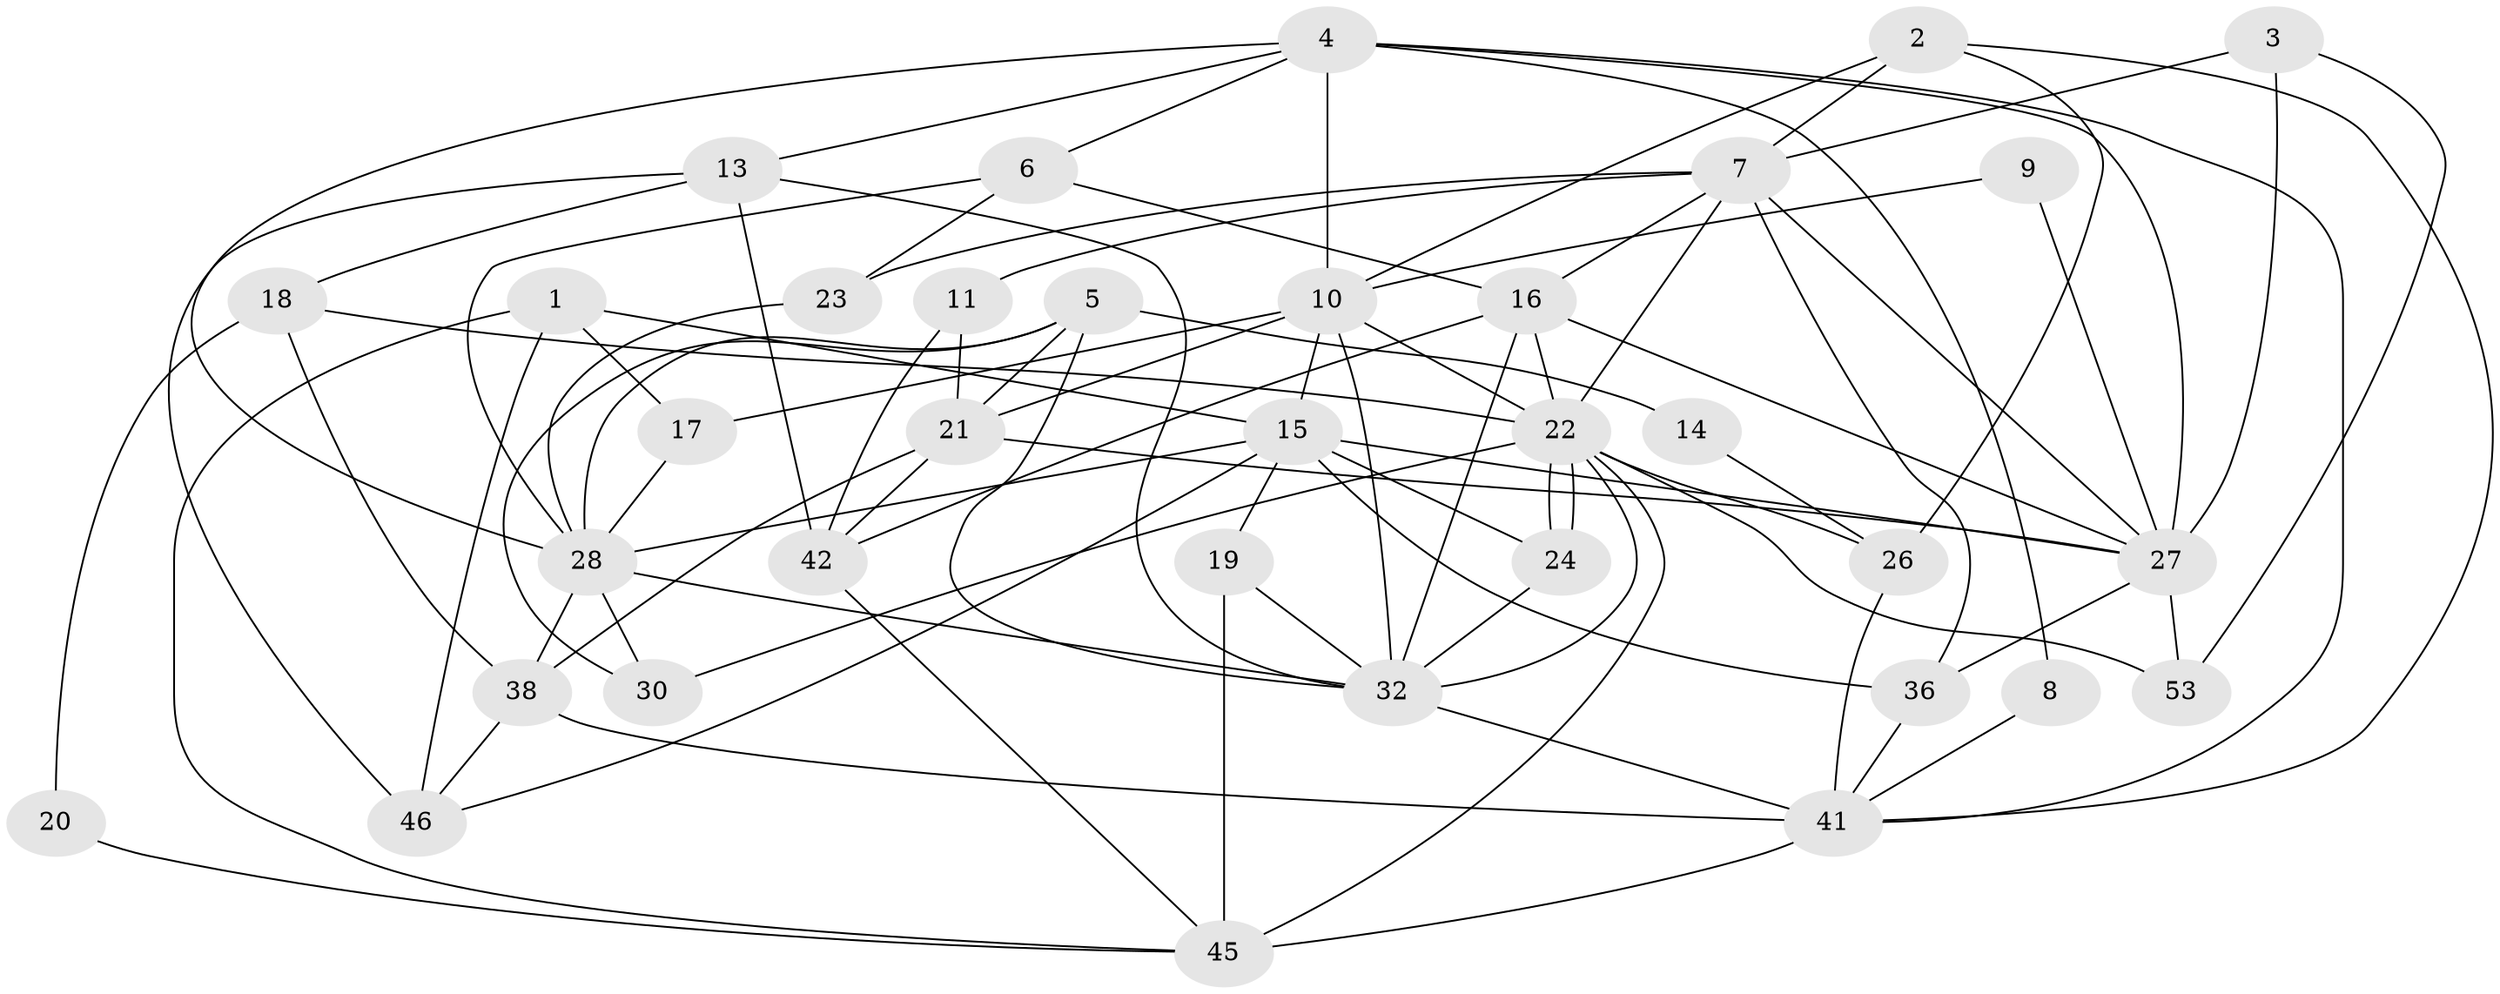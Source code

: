 // original degree distribution, {4: 0.2413793103448276, 3: 0.3275862068965517, 5: 0.1896551724137931, 6: 0.08620689655172414, 2: 0.10344827586206896, 8: 0.017241379310344827, 7: 0.034482758620689655}
// Generated by graph-tools (version 1.1) at 2025/11/02/27/25 16:11:21]
// undirected, 35 vertices, 88 edges
graph export_dot {
graph [start="1"]
  node [color=gray90,style=filled];
  1;
  2 [super="+55"];
  3 [super="+12"];
  4 [super="+43"];
  5 [super="+25"];
  6 [super="+37"];
  7 [super="+47"];
  8;
  9;
  10 [super="+39"];
  11 [super="+33"];
  13 [super="+34"];
  14;
  15 [super="+31"];
  16 [super="+40"];
  17;
  18;
  19;
  20 [super="+51"];
  21 [super="+48"];
  22 [super="+35"];
  23 [super="+57"];
  24 [super="+58"];
  26;
  27 [super="+52"];
  28 [super="+29"];
  30;
  32 [super="+44"];
  36;
  38 [super="+54"];
  41 [super="+56"];
  42;
  45 [super="+50"];
  46 [super="+49"];
  53;
  1 -- 15;
  1 -- 45;
  1 -- 17;
  1 -- 46;
  2 -- 26;
  2 -- 7;
  2 -- 41;
  2 -- 10;
  3 -- 53;
  3 -- 27;
  3 -- 7;
  4 -- 13;
  4 -- 27;
  4 -- 41;
  4 -- 6;
  4 -- 8;
  4 -- 10;
  4 -- 28;
  5 -- 28;
  5 -- 14;
  5 -- 32;
  5 -- 21;
  5 -- 30;
  6 -- 16;
  6 -- 28;
  6 -- 23;
  7 -- 16;
  7 -- 23;
  7 -- 22;
  7 -- 11;
  7 -- 27;
  7 -- 36;
  8 -- 41 [weight=2];
  9 -- 27;
  9 -- 10;
  10 -- 21 [weight=2];
  10 -- 15;
  10 -- 22;
  10 -- 32;
  10 -- 17;
  11 -- 21;
  11 -- 42;
  13 -- 42;
  13 -- 32;
  13 -- 18;
  13 -- 46;
  14 -- 26;
  15 -- 27;
  15 -- 24;
  15 -- 36;
  15 -- 19;
  15 -- 28;
  15 -- 46;
  16 -- 27;
  16 -- 22;
  16 -- 42;
  16 -- 32;
  17 -- 28;
  18 -- 38;
  18 -- 20;
  18 -- 22;
  19 -- 45;
  19 -- 32;
  20 -- 45;
  21 -- 42;
  21 -- 27;
  21 -- 38;
  22 -- 53;
  22 -- 24;
  22 -- 24;
  22 -- 26;
  22 -- 45;
  22 -- 30;
  22 -- 32;
  23 -- 28;
  24 -- 32;
  26 -- 41;
  27 -- 36;
  27 -- 53;
  28 -- 30;
  28 -- 38;
  28 -- 32;
  32 -- 41;
  36 -- 41;
  38 -- 46;
  38 -- 41;
  41 -- 45 [weight=2];
  42 -- 45;
}
